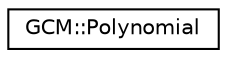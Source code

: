 digraph "Graphical Class Hierarchy"
{
 // LATEX_PDF_SIZE
  edge [fontname="Helvetica",fontsize="10",labelfontname="Helvetica",labelfontsize="10"];
  node [fontname="Helvetica",fontsize="10",shape=record];
  rankdir="LR";
  Node0 [label="GCM::Polynomial",height=0.2,width=0.4,color="black", fillcolor="white", style="filled",URL="$classGCM_1_1Polynomial.html",tooltip=" "];
}
